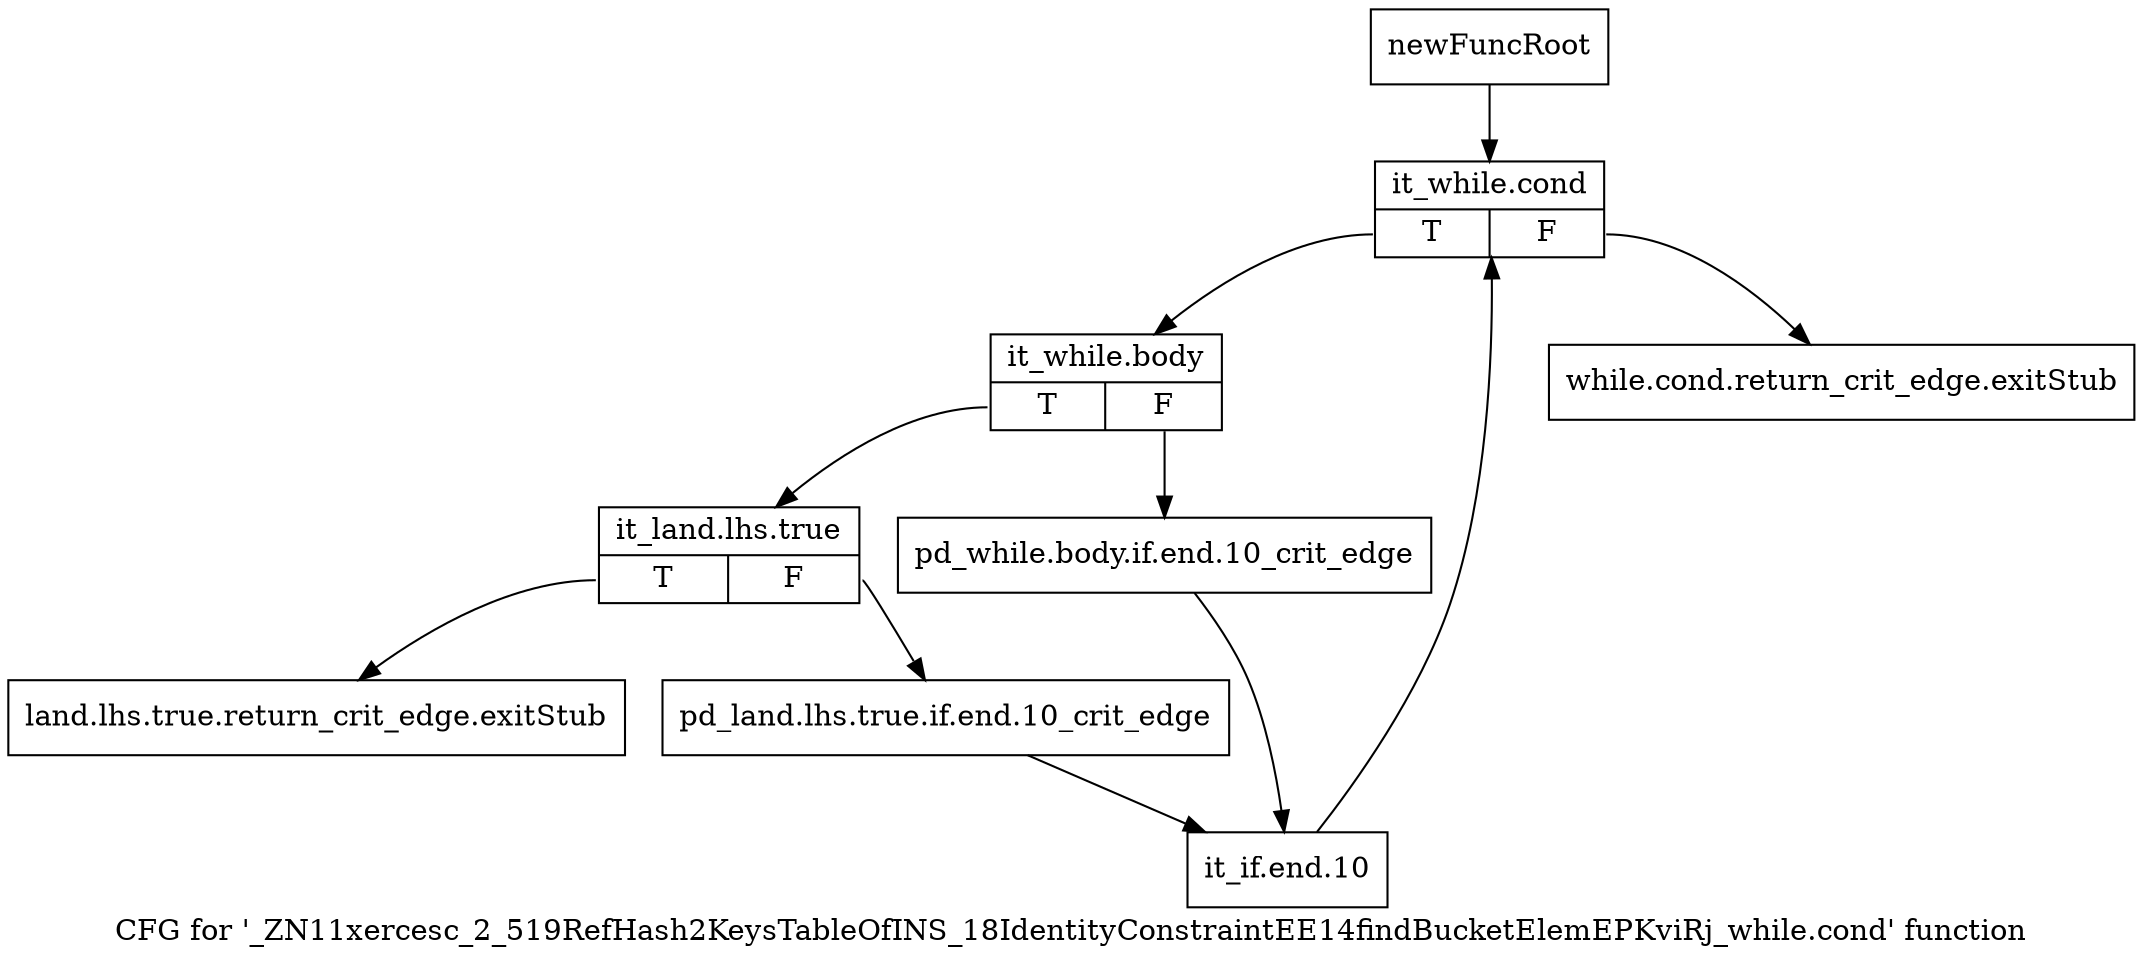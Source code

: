 digraph "CFG for '_ZN11xercesc_2_519RefHash2KeysTableOfINS_18IdentityConstraintEE14findBucketElemEPKviRj_while.cond' function" {
	label="CFG for '_ZN11xercesc_2_519RefHash2KeysTableOfINS_18IdentityConstraintEE14findBucketElemEPKviRj_while.cond' function";

	Node0x9aaa170 [shape=record,label="{newFuncRoot}"];
	Node0x9aaa170 -> Node0x9aaa260;
	Node0x9aaa1c0 [shape=record,label="{while.cond.return_crit_edge.exitStub}"];
	Node0x9aaa210 [shape=record,label="{land.lhs.true.return_crit_edge.exitStub}"];
	Node0x9aaa260 [shape=record,label="{it_while.cond|{<s0>T|<s1>F}}"];
	Node0x9aaa260:s0 -> Node0x9aaa2b0;
	Node0x9aaa260:s1 -> Node0x9aaa1c0;
	Node0x9aaa2b0 [shape=record,label="{it_while.body|{<s0>T|<s1>F}}"];
	Node0x9aaa2b0:s0 -> Node0x9aaa350;
	Node0x9aaa2b0:s1 -> Node0x9aaa300;
	Node0x9aaa300 [shape=record,label="{pd_while.body.if.end.10_crit_edge}"];
	Node0x9aaa300 -> Node0x9aaa3f0;
	Node0x9aaa350 [shape=record,label="{it_land.lhs.true|{<s0>T|<s1>F}}"];
	Node0x9aaa350:s0 -> Node0x9aaa210;
	Node0x9aaa350:s1 -> Node0x9aaa3a0;
	Node0x9aaa3a0 [shape=record,label="{pd_land.lhs.true.if.end.10_crit_edge}"];
	Node0x9aaa3a0 -> Node0x9aaa3f0;
	Node0x9aaa3f0 [shape=record,label="{it_if.end.10}"];
	Node0x9aaa3f0 -> Node0x9aaa260;
}
